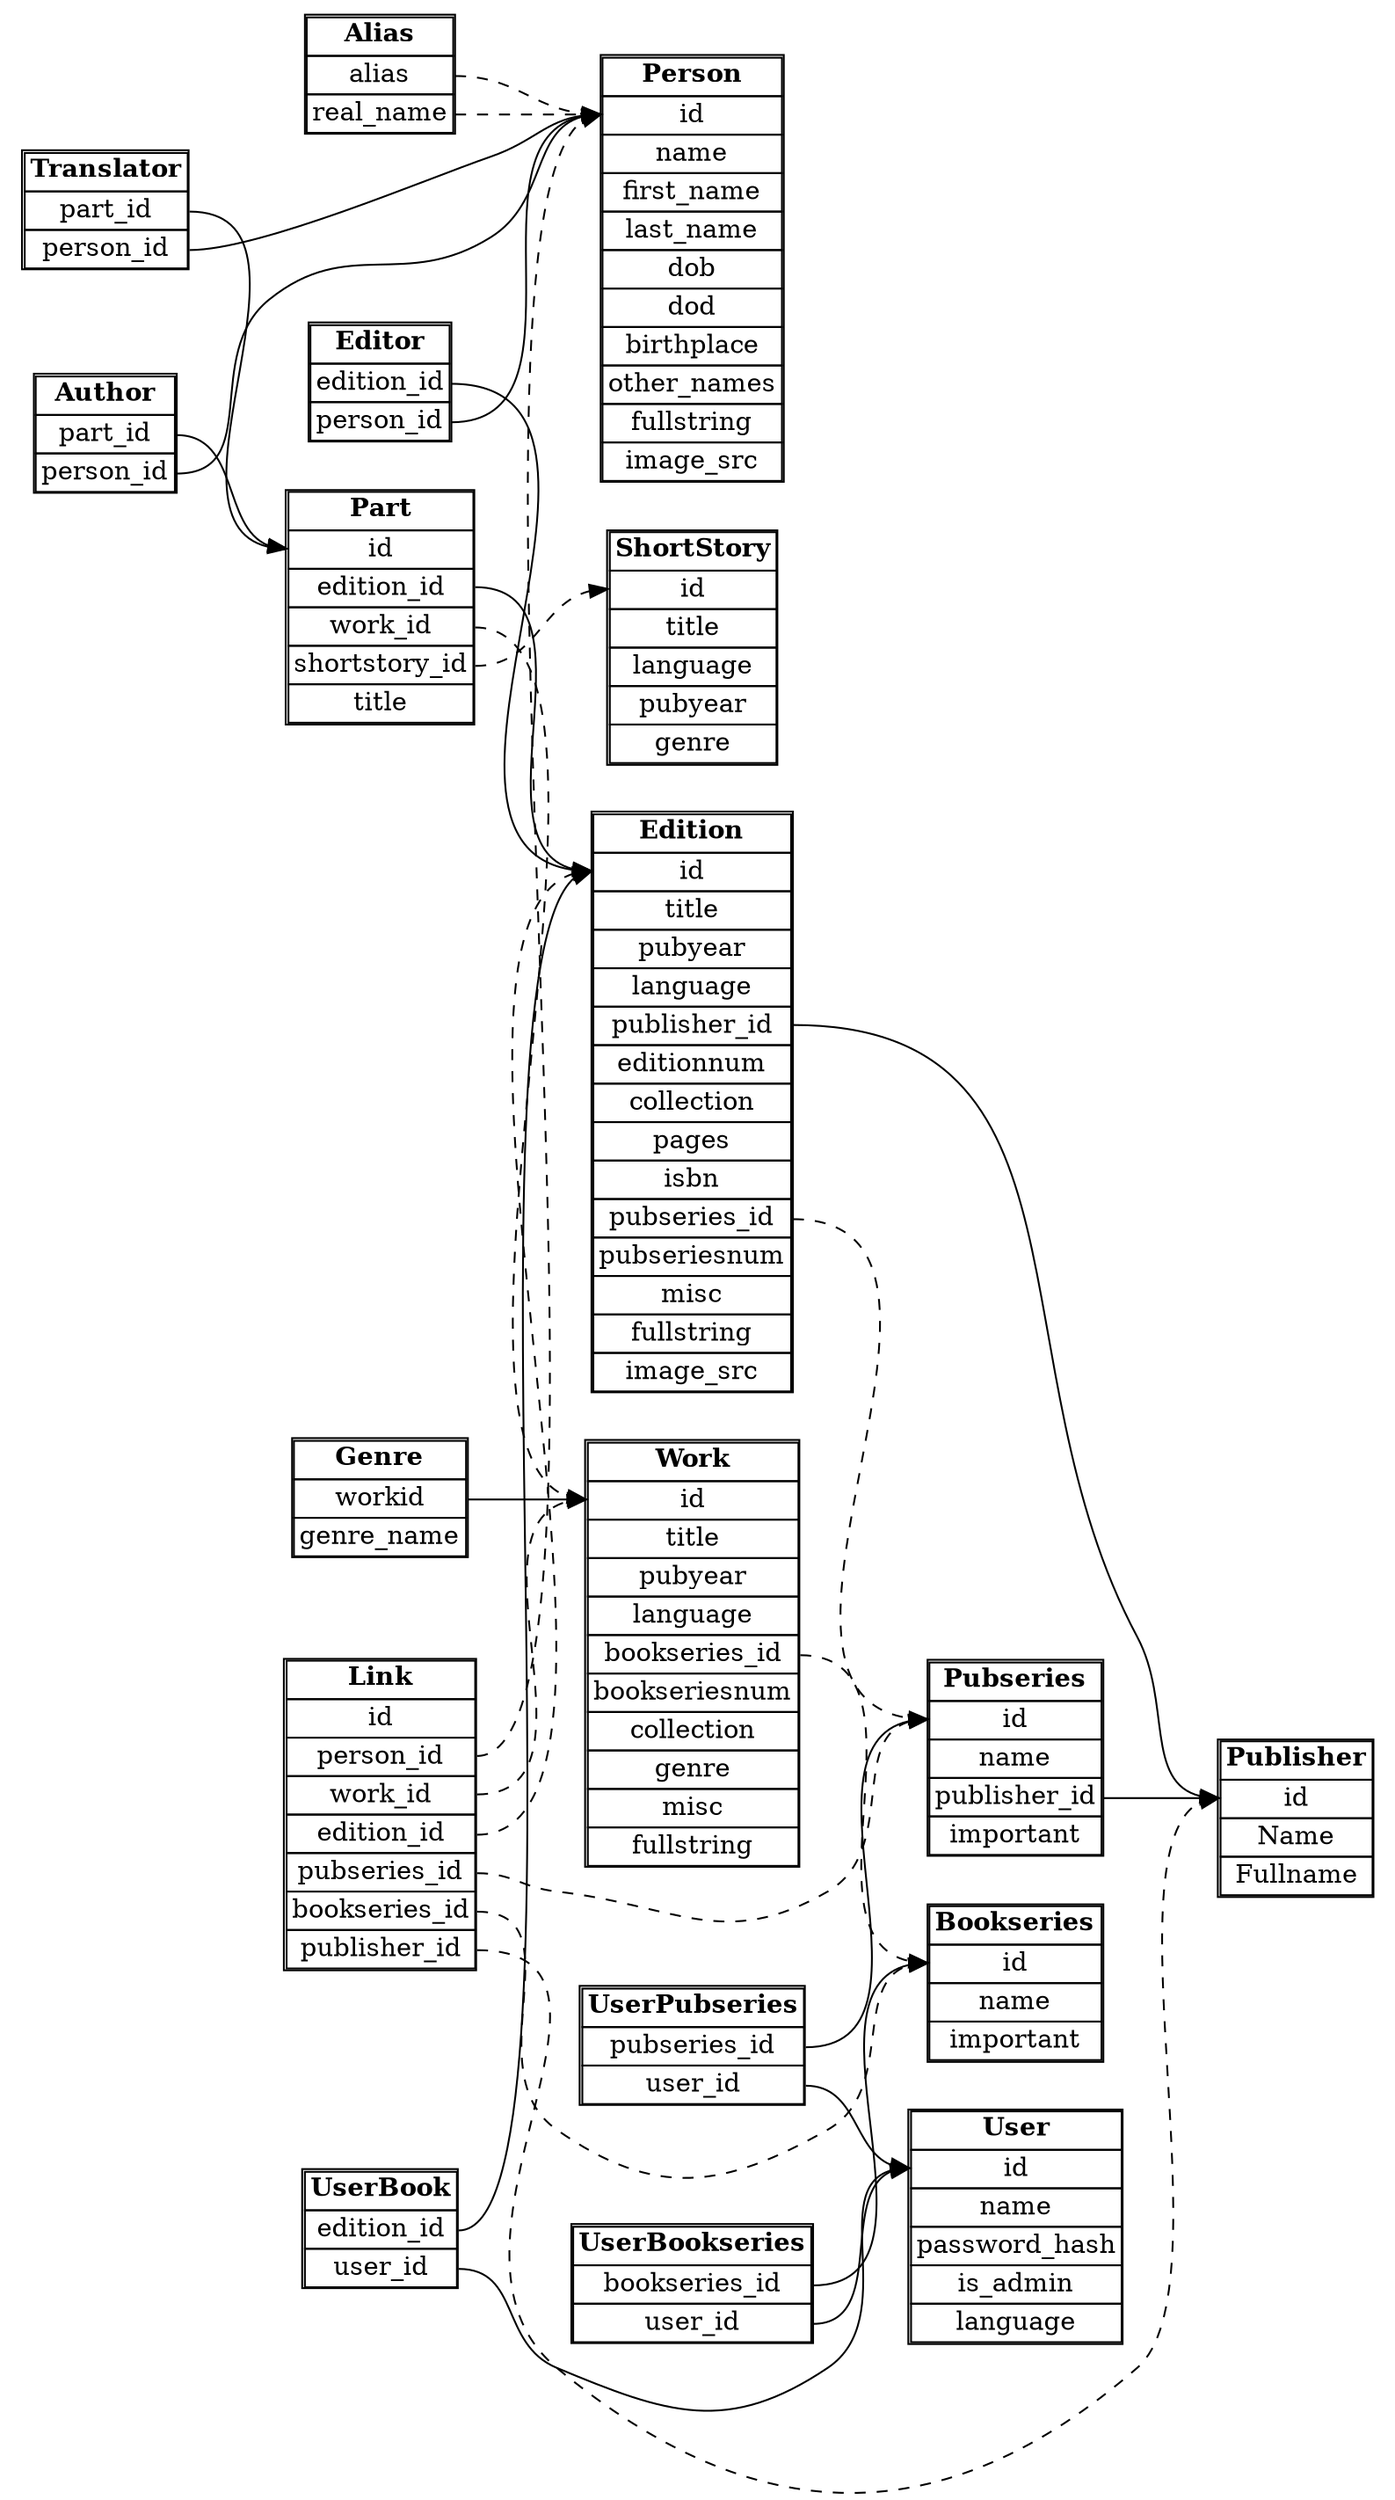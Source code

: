 digraph g {
	rankdir = LR;
	node [shape=plaintext];
	Publisher [
		label =<
		<TABLE BORDER="1" CELLBORDER="1" CELLSPACING="0">
		<TR><TD><B>Publisher</B></TD></TR>
		<TR><TD PORT="id">id</TD></TR>
		<TR><TD>Name</TD></TR>
		<TR><TD>Fullname</TD></TR>
		</TABLE>
		>];
	Author [
		label =<
		<TABLE BORDER="1" CELLBORDER="1" CELLSPACING="0">
		<TR><TD><B>Author</B></TD></TR>
		<TR><TD PORT="partid">part_id</TD></TR>
		<TR><TD PORT="personid">person_id</TD></TR>
		</TABLE>
		>];
	Translator [
		label =<
		<TABLE BORDER="1" CELLBORDER="1" CELLSPACING="0">
		<TR><TD><B>Translator</B></TD></TR>
		<TR><TD PORT="partid">part_id</TD></TR>
		<TR><TD PORT="personid">person_id</TD></TR>
		</TABLE>
		>];
	Editor [
		label =<
		<TABLE BORDER="1" CELLBORDER="1" CELLSPACING="0">
		<TR><TD><B>Editor</B></TD></TR>
		<TR><TD PORT="editionid">edition_id</TD></TR>
		<TR><TD PORT="personid">person_id</TD></TR>
		</TABLE>
		>];
	Pubseries [
		label =<
		<TABLE BORDER="1" CELLBORDER="1" CELLSPACING="0">
		<TR><TD><B>Pubseries</B></TD></TR>
		<TR><TD PORT="id">id</TD></TR>
		<TR><TD>name</TD></TR>
		<TR><TD port="publisherid">publisher_id</TD></TR>
		<TR><TD>important</TD></TR>
		</TABLE>
		>];
	Bookseries [
		label =<
		<TABLE BORDER="1" CELLBORDER="1" CELLSPACING="0">
		<TR><TD><B>Bookseries</B></TD></TR>
		<TR><TD PORT="id">id</TD></TR>
		<TR><TD>name</TD></TR>
		<TR><TD>important</TD></TR>
		</TABLE>
		>];
	Person [
		label =<
		<TABLE BORDER="1" CELLBORDER="1" CELLSPACING="0">
		<TR><TD><B>Person</B></TD></TR>
		<TR><TD PORT="id">id</TD></TR>
		<TR><TD>name</TD></TR>
		<TR><TD>first_name</TD></TR>
		<TR><TD>last_name</TD></TR>
		<TR><TD>dob</TD></TR>
		<TR><TD>dod</TD></TR>
		<TR><TD>birthplace</TD></TR>
		<TR><TD>other_names</TD></TR>
		<TR><TD>fullstring</TD></TR>
                <TR><TD>image_src</TD></TR>
		</TABLE>
		>];
        Alias [
                label =<
		<TABLE BORDER="1" CELLBORDER="1" CELLSPACING="0">
		<TR><TD><B>Alias</B></TD></TR>
                <TR><TD PORT="alias">alias</TD></TR>
                <TR><TD PORT="realname">real_name</TD></TR>
		</TABLE>
		>];

	Work [
		label =<
		<TABLE BORDER="1" CELLBORDER="1" CELLSPACING="0">
		<TR><TD><B>Work</B></TD></TR>
		<TR><TD PORT="id">id</TD></TR>
		<TR><TD>title</TD></TR>
		<TR><TD>pubyear</TD></TR>
                <TR><TD>language</TD></TR>
		<TR><TD PORT="bookseriesid">bookseries_id</TD></TR>
		<TR><TD>bookseriesnum</TD></TR>
                <TR><TD>collection</TD></TR>
		<TR><TD>genre</TD></TR>
		<TR><TD>misc</TD></TR>
		<TR><TD>fullstring</TD></TR>
		</TABLE>
		>];
	Edition [
		label =<
		<TABLE BORDER="1" CELLBORDER="1" CELLSPACING="0">
		<TR><TD><B>Edition</B></TD></TR>
		<TR><TD PORT="id">id</TD></TR>
		<TR><TD>title</TD></TR>
		<TR><TD>pubyear</TD></TR>
		<TR><TD>language</TD></TR>
		<TR><TD PORT="publisherid">publisher_id</TD></TR>
		<TR><TD>editionnum</TD></TR>
                <TR><TD>collection</TD></TR>
		<TR><TD>pages</TD></TR>
		<TR><TD>isbn</TD></TR>
		<TR><TD PORT="pubseriesid">pubseries_id</TD></TR>
		<TR><TD>pubseriesnum</TD></TR>
		<TR><TD>misc</TD></TR>
		<TR><TD>fullstring</TD></TR>
                <TR><TD>image_src</TD></TR>
		</TABLE>
		>];
	User [
		label =<
		<TABLE BORDER="1" CELLBORDER="1" CELLSPACING="0">
		<TR><TD><B>User</B></TD></TR>
		<TR><TD PORT="id">id</TD></TR>
		<TR><TD>name</TD></TR>
		<TR><TD>password_hash</TD></TR>
		<TR><TD>is_admin</TD></TR>
                <TR><TD>language</TD></TR>
		</TABLE>
		>];
	UserBook [
		label =<
		<TABLE BORDER="1" CELLBORDER="1" CELLSPACING="0">
		<TR><TD><B>UserBook</B></TD></TR>
		<TR><TD PORT="editionid">edition_id</TD></TR>
		<TR><TD PORT="userid">user_id</TD></TR>
		</TABLE>
		>];

        UserPubseries [
                label =<
                <TABLE BORDER="1" CELLBORDER="1" CELLSPACING="0">
                <TR><TD><B>UserPubseries</B></TD></TR>
                <TR><TD PORT="pubseriesid">pubseries_id</TD></TR>
                <TR><TD PORT="userid">user_id</TD></TR>
                </TABLE>
                >];

        UserBookseries [
                label =<
                <TABLE BORDER="1" CELLBORDER="1" CELLSPACING="0">
                <TR><TD><B>UserBookseries</B></TD></TR>
                <TR><TD PORT="bookseriesid">bookseries_id</TD></TR>
                <TR><TD PORT="userid">user_id</TD></TR>
                </TABLE>
                >];
	Part [
		label =<
		<TABLE BORDER="1" CELLBORDER="1" CELLSPACING="0">
		<TR><TD><B>Part</B></TD></TR>
		<TR><TD PORT="id">id</TD></TR>
		<TR><TD PORT="editionid">edition_id</TD></TR>
		<TR><TD PORT="workid">work_id</TD></TR>
		<TR><TD PORT="ssid">shortstory_id</TD></TR>
		<TR><TD>title</TD></TR>
		</TABLE>
		>];

	ShortStory [
		label =<
		<TABLE BORDER="1" CELLBORDER="1" CELLSPACING="0">
		<TR><TD><B>ShortStory</B></TD></TR>
		<TR><TD PORT="id">id</TD></TR>
		<TR><TD>title</TD></TR>
                <TR><TD>language</TD></TR>
		<TR><TD>pubyear</TD></TR>
		<TR><TD>genre</TD></TR>
		</TABLE>
		>];

        Link [
                label =<
		<TABLE BORDER="1" CELLBORDER="1" CELLSPACING="0">
		<TR><TD><B>Link</B></TD></TR>
		<TR><TD PORT="id">id</TD></TR>
                <TR><TD PORT="personid">person_id</TD></TR>
                <TR><TD PORT="workid">work_id</TD></TR>
                <TR><TD PORT="editionid">edition_id</TD></TR>
                <TR><TD PORT="pubseriesid">pubseries_id</TD></TR>
                <TR><TD PORT="bookseriesid">bookseries_id</TD></TR>
                <TR><TD PORT="publisherid">publisher_id</TD></TR>
		</TABLE>
		>];

	Genre [
		label =<
		<TABLE BORDER="1" CELLBORDER="1" CELLSPACING="0">
		<TR><TD><B>Genre</B></TD></TR>
		<TR><TD port="workid">workid</TD></TR>
		<TR><TD port="name">genre_name</TD></TR>
		</TABLE>
		>];

	Author:partid -> Part:id;
	Author:personid -> Person:id;
	Translator:personid -> Person:id;
	Translator:partid -> Part:id;
	Editor:personid -> Person:id;
	Editor:editionid -> Edition:id;
	Pubseries:publisherid -> Publisher:id;
	Work:bookseriesid -> Bookseries:id [style=dashed];
	Edition:publisherid -> Publisher:id;
	Edition:pubseriesid -> Pubseries:id [style=dashed];
	UserBook:userid -> User:id;
	UserBook:editionid -> Edition:id;
        UserPubseries:pubseriesid -> Pubseries:id;
        UserPubseries:userid -> User:id;
        UserBookseries:bookseriesid -> Bookseries:id;
        UserBookseries:userid -> User:id;
	Part:editionid -> Edition:id;
	Part:workid -> Work:id [style=dashed];
	Part:ssid -> ShortStory:id [style=dashed];
        Link:personid -> Person:id [style=dashed];
        Link:workid -> Work:id [style=dashed];
        Link:editionid -> Edition:id [style=dashed];
        Link:pubseriesid -> Pubseries:id [style=dashed];
        Link:bookseriesid -> Bookseries:id [style=dashed];
        Link:publisherid -> Publisher:id [style=dashed];
        Alias:alias -> Person:id [style=dashed];
        Alias:realname -> Person:id [style=dashed];
	Genre:workid -> Work:id;
}
